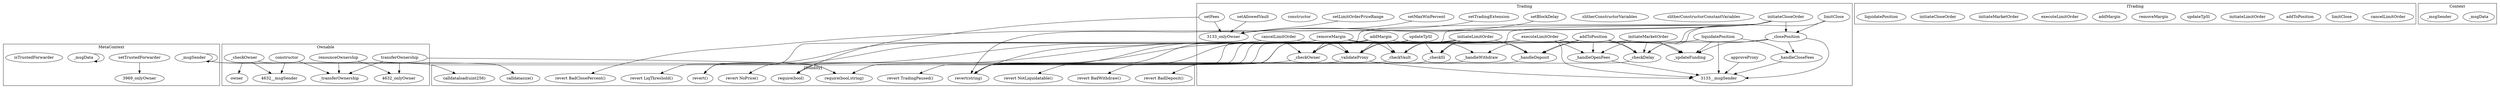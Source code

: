 strict digraph {
subgraph cluster_3969_MetaContext {
label = "MetaContext"
"3969_setTrustedForwarder" [label="setTrustedForwarder"]
"3969__msgSender" [label="_msgSender"]
"3969__msgData" [label="_msgData"]
"3969_isTrustedForwarder" [label="isTrustedForwarder"]
"3969__msgData" -> "3969__msgData"
"3969_setTrustedForwarder" -> "3969_onlyOwner"
"3969__msgSender" -> "3969__msgSender"
}subgraph cluster_3766_ITrading {
label = "ITrading"
"3766_cancelLimitOrder" [label="cancelLimitOrder"]
"3766_limitClose" [label="limitClose"]
"3766_addToPosition" [label="addToPosition"]
"3766_initiateLimitOrder" [label="initiateLimitOrder"]
"3766_updateTpSl" [label="updateTpSl"]
"3766_removeMargin" [label="removeMargin"]
"3766_addMargin" [label="addMargin"]
"3766_executeLimitOrder" [label="executeLimitOrder"]
"3766_initiateMarketOrder" [label="initiateMarketOrder"]
"3766_initiateCloseOrder" [label="initiateCloseOrder"]
"3766_liquidatePosition" [label="liquidatePosition"]
}subgraph cluster_5015_Context {
label = "Context"
"5015__msgData" [label="_msgData"]
"5015__msgSender" [label="_msgSender"]
}subgraph cluster_4632_Ownable {
label = "Ownable"
"4632_renounceOwnership" [label="renounceOwnership"]
"4632__transferOwnership" [label="_transferOwnership"]
"4632_owner" [label="owner"]
"4632_constructor" [label="constructor"]
"4632_transferOwnership" [label="transferOwnership"]
"4632__checkOwner" [label="_checkOwner"]
"4632__checkOwner" -> "4632_owner"
"4632_renounceOwnership" -> "4632__transferOwnership"
"4632__checkOwner" -> "4632__msgSender"
"4632_transferOwnership" -> "4632__transferOwnership"
"4632_constructor" -> "4632__msgSender"
"4632_constructor" -> "4632__transferOwnership"
"4632_transferOwnership" -> "4632_onlyOwner"
"4632_renounceOwnership" -> "4632_onlyOwner"
}subgraph cluster_3133_Trading {
label = "Trading"
"3133_setFees" [label="setFees"]
"3133_addMargin" [label="addMargin"]
"3133__checkSl" [label="_checkSl"]
"3133__handleWithdraw" [label="_handleWithdraw"]
"3133_initiateCloseOrder" [label="initiateCloseOrder"]
"3133__checkDelay" [label="_checkDelay"]
"3133_addToPosition" [label="addToPosition"]
"3133__checkVault" [label="_checkVault"]
"3133_slitherConstructorConstantVariables" [label="slitherConstructorConstantVariables"]
"3133_removeMargin" [label="removeMargin"]
"3133_slitherConstructorVariables" [label="slitherConstructorVariables"]
"3133__updateFunding" [label="_updateFunding"]
"3133__handleDeposit" [label="_handleDeposit"]
"3133_cancelLimitOrder" [label="cancelLimitOrder"]
"3133_approveProxy" [label="approveProxy"]
"3133_liquidatePosition" [label="liquidatePosition"]
"3133_setTradingExtension" [label="setTradingExtension"]
"3133__handleOpenFees" [label="_handleOpenFees"]
"3133_limitClose" [label="limitClose"]
"3133_setMaxWinPercent" [label="setMaxWinPercent"]
"3133__checkOwner" [label="_checkOwner"]
"3133__handleCloseFees" [label="_handleCloseFees"]
"3133_executeLimitOrder" [label="executeLimitOrder"]
"3133_setLimitOrderPriceRange" [label="setLimitOrderPriceRange"]
"3133_initiateMarketOrder" [label="initiateMarketOrder"]
"3133_initiateLimitOrder" [label="initiateLimitOrder"]
"3133_constructor" [label="constructor"]
"3133__closePosition" [label="_closePosition"]
"3133__validateProxy" [label="_validateProxy"]
"3133_setAllowedVault" [label="setAllowedVault"]
"3133_updateTpSl" [label="updateTpSl"]
"3133_setBlockDelay" [label="setBlockDelay"]
"3133_initiateMarketOrder" -> "3133__checkVault"
"3133_removeMargin" -> "3133__handleWithdraw"
"3133_initiateMarketOrder" -> "3133__validateProxy"
"3133_addMargin" -> "3133__checkVault"
"3133__closePosition" -> "3133__updateFunding"
"3133_setLimitOrderPriceRange" -> "3133_onlyOwner"
"3133_liquidatePosition" -> "3133__handleCloseFees"
"3133_setMaxWinPercent" -> "3133_onlyOwner"
"3133_addToPosition" -> "3133__updateFunding"
"3133_initiateMarketOrder" -> "3133__handleOpenFees"
"3133_addToPosition" -> "3133__checkVault"
"3133_initiateMarketOrder" -> "3133__handleDeposit"
"3133__closePosition" -> "3133__msgSender"
"3133__closePosition" -> "3133__handleCloseFees"
"3133_initiateCloseOrder" -> "3133__validateProxy"
"3133_addMargin" -> "3133__handleDeposit"
"3133_initiateCloseOrder" -> "3133__checkDelay"
"3133_initiateCloseOrder" -> "3133__closePosition"
"3133_addToPosition" -> "3133__validateProxy"
"3133_addMargin" -> "3133__checkOwner"
"3133_initiateCloseOrder" -> "3133__checkVault"
"3133_executeLimitOrder" -> "3133__msgSender"
"3133_initiateMarketOrder" -> "3133__checkDelay"
"3133_limitClose" -> "3133__checkDelay"
"3133__handleOpenFees" -> "3133__msgSender"
"3133_approveProxy" -> "3133__msgSender"
"3133_executeLimitOrder" -> "3133__updateFunding"
"3133_initiateLimitOrder" -> "3133__checkSl"
"3133_setTradingExtension" -> "3133_onlyOwner"
"3133_addToPosition" -> "3133__checkOwner"
"3133_cancelLimitOrder" -> "3133__checkOwner"
"3133_executeLimitOrder" -> "3133__checkDelay"
"3133_liquidatePosition" -> "3133__updateFunding"
"3133_cancelLimitOrder" -> "3133__validateProxy"
"3133_addToPosition" -> "3133__handleOpenFees"
"3133_removeMargin" -> "3133__checkVault"
"3133_updateTpSl" -> "3133__checkOwner"
"3133__validateProxy" -> "3133__msgSender"
"3133_initiateLimitOrder" -> "3133__checkVault"
"3133_liquidatePosition" -> "3133__msgSender"
"3133_addToPosition" -> "3133__handleDeposit"
"3133_initiateLimitOrder" -> "3133__validateProxy"
"3133_updateTpSl" -> "3133__checkSl"
"3133_initiateLimitOrder" -> "3133__handleDeposit"
"3133__closePosition" -> "3133__handleWithdraw"
"3133__handleCloseFees" -> "3133__msgSender"
"3133_initiateMarketOrder" -> "3133__checkSl"
"3133_initiateMarketOrder" -> "3133__updateFunding"
"3133_removeMargin" -> "3133__validateProxy"
"3133_setAllowedVault" -> "3133_onlyOwner"
"3133_setFees" -> "3133_onlyOwner"
"3133_addToPosition" -> "3133__checkDelay"
"3133_setBlockDelay" -> "3133_onlyOwner"
"3133_updateTpSl" -> "3133__validateProxy"
"3133_initiateCloseOrder" -> "3133__checkOwner"
"3133_executeLimitOrder" -> "3133__handleOpenFees"
"3133_limitClose" -> "3133__closePosition"
"3133_addMargin" -> "3133__validateProxy"
"3133_removeMargin" -> "3133__checkOwner"
}subgraph cluster_solidity {
label = "[Solidity]"
"revert(string)" 
"calldatasize()" 
"revert LiqThreshold()" 
"revert NoPrice()" 
"require(bool)" 
"calldataload(uint256)" 
"revert NotLiquidatable()" 
"revert BadWithdraw()" 
"revert TradingPaused()" 
"revert()" 
"revert BadDeposit()" 
"revert BadClosePercent()" 
"require(bool,string)" 
"3133__handleWithdraw" -> "revert BadWithdraw()"
"3969__msgSender" -> "calldatasize()"
"3133__handleDeposit" -> "revert BadDeposit()"
"3133_addMargin" -> "revert(string)"
"3133_setFees" -> "require(bool)"
"3133__checkDelay" -> "revert(string)"
"3133_updateTpSl" -> "revert(string)"
"3133_cancelLimitOrder" -> "revert()"
"3133_initiateLimitOrder" -> "revert(string)"
"3133__validateProxy" -> "require(bool,string)"
"3133_initiateLimitOrder" -> "revert NoPrice()"
"3133_liquidatePosition" -> "revert NotLiquidatable()"
"4632_transferOwnership" -> "require(bool,string)"
"3133_addMargin" -> "revert()"
"3133_removeMargin" -> "revert(string)"
"3133_executeLimitOrder" -> "revert(string)"
"3133_removeMargin" -> "revert()"
"3133_initiateCloseOrder" -> "revert BadClosePercent()"
"3133__checkVault" -> "require(bool,string)"
"3133__closePosition" -> "revert(string)"
"3133_liquidatePosition" -> "revert(string)"
"3133_removeMargin" -> "revert LiqThreshold()"
"3133_initiateCloseOrder" -> "revert(string)"
"3133__checkSl" -> "revert(string)"
"4632__checkOwner" -> "require(bool,string)"
"3133_addToPosition" -> "revert(string)"
"3133__checkOwner" -> "revert(string)"
"3969__msgSender" -> "calldataload(uint256)"
"3133_executeLimitOrder" -> "require(bool)"
"3133_executeLimitOrder" -> "revert TradingPaused()"
}
}